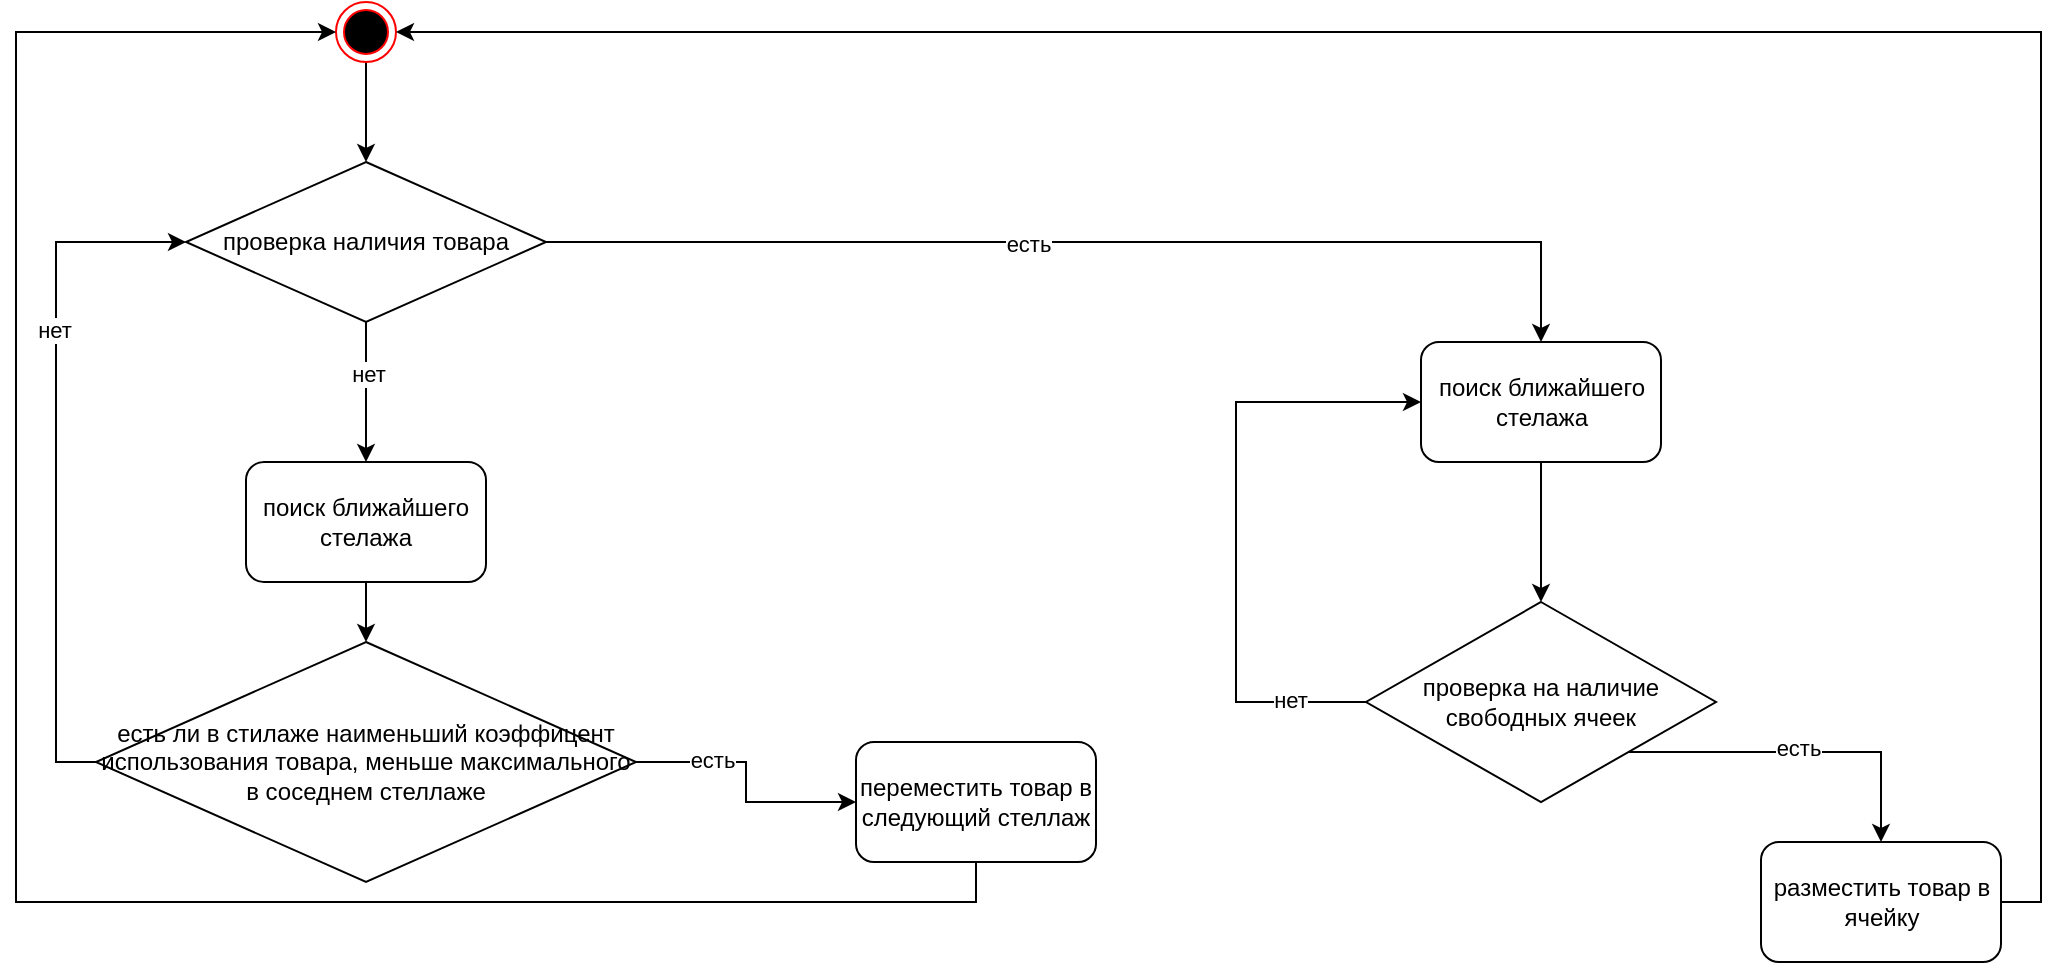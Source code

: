 <mxfile version="20.8.22" type="device"><diagram name="Page-1" id="74e2e168-ea6b-b213-b513-2b3c1d86103e"><mxGraphModel dx="1371" dy="836" grid="1" gridSize="10" guides="1" tooltips="1" connect="1" arrows="1" fold="1" page="1" pageScale="1" pageWidth="1100" pageHeight="850" background="none" math="0" shadow="0"><root><mxCell id="0"/><mxCell id="1" parent="0"/><mxCell id="ZqHXs7KDFrWQ2YiXFDBo-31" style="edgeStyle=orthogonalEdgeStyle;rounded=0;orthogonalLoop=1;jettySize=auto;html=1;exitX=0.5;exitY=1;exitDx=0;exitDy=0;entryX=0.5;entryY=0;entryDx=0;entryDy=0;" edge="1" parent="1" source="ZqHXs7KDFrWQ2YiXFDBo-18" target="ZqHXs7KDFrWQ2YiXFDBo-22"><mxGeometry relative="1" as="geometry"/></mxCell><mxCell id="ZqHXs7KDFrWQ2YiXFDBo-18" value="" style="ellipse;html=1;shape=endState;fillColor=#000000;strokeColor=#ff0000;" vertex="1" parent="1"><mxGeometry x="180" y="150" width="30" height="30" as="geometry"/></mxCell><mxCell id="ZqHXs7KDFrWQ2YiXFDBo-25" style="edgeStyle=orthogonalEdgeStyle;rounded=0;orthogonalLoop=1;jettySize=auto;html=1;exitX=0.5;exitY=1;exitDx=0;exitDy=0;entryX=0.5;entryY=0;entryDx=0;entryDy=0;" edge="1" parent="1" source="ZqHXs7KDFrWQ2YiXFDBo-22"><mxGeometry relative="1" as="geometry"><mxPoint x="195" y="380" as="targetPoint"/></mxGeometry></mxCell><mxCell id="ZqHXs7KDFrWQ2YiXFDBo-34" value="нет" style="edgeLabel;html=1;align=center;verticalAlign=middle;resizable=0;points=[];" vertex="1" connectable="0" parent="ZqHXs7KDFrWQ2YiXFDBo-25"><mxGeometry x="-0.263" y="1" relative="1" as="geometry"><mxPoint as="offset"/></mxGeometry></mxCell><mxCell id="ZqHXs7KDFrWQ2YiXFDBo-32" style="edgeStyle=orthogonalEdgeStyle;rounded=0;orthogonalLoop=1;jettySize=auto;html=1;exitX=1;exitY=0.5;exitDx=0;exitDy=0;entryX=0.5;entryY=0;entryDx=0;entryDy=0;" edge="1" parent="1" source="ZqHXs7KDFrWQ2YiXFDBo-22" target="ZqHXs7KDFrWQ2YiXFDBo-26"><mxGeometry relative="1" as="geometry"/></mxCell><mxCell id="ZqHXs7KDFrWQ2YiXFDBo-33" value="есть" style="edgeLabel;html=1;align=center;verticalAlign=middle;resizable=0;points=[];" vertex="1" connectable="0" parent="ZqHXs7KDFrWQ2YiXFDBo-32"><mxGeometry x="-0.12" y="-1" relative="1" as="geometry"><mxPoint as="offset"/></mxGeometry></mxCell><mxCell id="ZqHXs7KDFrWQ2YiXFDBo-22" value="проверка наличия товара" style="rhombus;whiteSpace=wrap;html=1;" vertex="1" parent="1"><mxGeometry x="105" y="230" width="180" height="80" as="geometry"/></mxCell><mxCell id="ZqHXs7KDFrWQ2YiXFDBo-30" style="edgeStyle=orthogonalEdgeStyle;rounded=0;orthogonalLoop=1;jettySize=auto;html=1;exitX=0.5;exitY=1;exitDx=0;exitDy=0;entryX=0.5;entryY=0;entryDx=0;entryDy=0;" edge="1" parent="1" source="ZqHXs7KDFrWQ2YiXFDBo-26" target="ZqHXs7KDFrWQ2YiXFDBo-29"><mxGeometry relative="1" as="geometry"/></mxCell><mxCell id="ZqHXs7KDFrWQ2YiXFDBo-26" value="поиск ближайшего стелажа" style="rounded=1;whiteSpace=wrap;html=1;" vertex="1" parent="1"><mxGeometry x="722.5" y="320" width="120" height="60" as="geometry"/></mxCell><mxCell id="ZqHXs7KDFrWQ2YiXFDBo-36" style="edgeStyle=orthogonalEdgeStyle;rounded=0;orthogonalLoop=1;jettySize=auto;html=1;exitX=0;exitY=0.5;exitDx=0;exitDy=0;entryX=0;entryY=0.5;entryDx=0;entryDy=0;" edge="1" parent="1" source="ZqHXs7KDFrWQ2YiXFDBo-29" target="ZqHXs7KDFrWQ2YiXFDBo-26"><mxGeometry relative="1" as="geometry"><Array as="points"><mxPoint x="630" y="500"/><mxPoint x="630" y="350"/></Array></mxGeometry></mxCell><mxCell id="ZqHXs7KDFrWQ2YiXFDBo-37" value="нет" style="edgeLabel;html=1;align=center;verticalAlign=middle;resizable=0;points=[];" vertex="1" connectable="0" parent="ZqHXs7KDFrWQ2YiXFDBo-36"><mxGeometry x="-0.752" y="-1" relative="1" as="geometry"><mxPoint as="offset"/></mxGeometry></mxCell><mxCell id="ZqHXs7KDFrWQ2YiXFDBo-38" style="edgeStyle=orthogonalEdgeStyle;rounded=0;orthogonalLoop=1;jettySize=auto;html=1;exitX=1;exitY=1;exitDx=0;exitDy=0;entryX=0.5;entryY=0;entryDx=0;entryDy=0;" edge="1" parent="1" source="ZqHXs7KDFrWQ2YiXFDBo-29" target="ZqHXs7KDFrWQ2YiXFDBo-35"><mxGeometry relative="1" as="geometry"/></mxCell><mxCell id="ZqHXs7KDFrWQ2YiXFDBo-39" value="есть" style="edgeLabel;html=1;align=center;verticalAlign=middle;resizable=0;points=[];" vertex="1" connectable="0" parent="ZqHXs7KDFrWQ2YiXFDBo-38"><mxGeometry x="-0.016" y="2" relative="1" as="geometry"><mxPoint as="offset"/></mxGeometry></mxCell><mxCell id="ZqHXs7KDFrWQ2YiXFDBo-29" value="проверка на наличие свободных ячеек" style="rhombus;whiteSpace=wrap;html=1;" vertex="1" parent="1"><mxGeometry x="695" y="450" width="175" height="100" as="geometry"/></mxCell><mxCell id="ZqHXs7KDFrWQ2YiXFDBo-41" style="edgeStyle=orthogonalEdgeStyle;rounded=0;orthogonalLoop=1;jettySize=auto;html=1;exitX=1;exitY=0.5;exitDx=0;exitDy=0;entryX=1;entryY=0.5;entryDx=0;entryDy=0;" edge="1" parent="1" source="ZqHXs7KDFrWQ2YiXFDBo-35" target="ZqHXs7KDFrWQ2YiXFDBo-18"><mxGeometry relative="1" as="geometry"/></mxCell><mxCell id="ZqHXs7KDFrWQ2YiXFDBo-35" value="разместить товар в ячейку" style="rounded=1;whiteSpace=wrap;html=1;" vertex="1" parent="1"><mxGeometry x="892.5" y="570" width="120" height="60" as="geometry"/></mxCell><mxCell id="ZqHXs7KDFrWQ2YiXFDBo-45" style="edgeStyle=orthogonalEdgeStyle;rounded=0;orthogonalLoop=1;jettySize=auto;html=1;exitX=0.5;exitY=1;exitDx=0;exitDy=0;entryX=0.5;entryY=0;entryDx=0;entryDy=0;" edge="1" parent="1" source="ZqHXs7KDFrWQ2YiXFDBo-42" target="ZqHXs7KDFrWQ2YiXFDBo-44"><mxGeometry relative="1" as="geometry"/></mxCell><mxCell id="ZqHXs7KDFrWQ2YiXFDBo-42" value="поиск ближайшего стелажа" style="rounded=1;whiteSpace=wrap;html=1;" vertex="1" parent="1"><mxGeometry x="135" y="380" width="120" height="60" as="geometry"/></mxCell><mxCell id="ZqHXs7KDFrWQ2YiXFDBo-48" style="edgeStyle=orthogonalEdgeStyle;rounded=0;orthogonalLoop=1;jettySize=auto;html=1;exitX=1;exitY=0.5;exitDx=0;exitDy=0;entryX=0;entryY=0.5;entryDx=0;entryDy=0;" edge="1" parent="1" source="ZqHXs7KDFrWQ2YiXFDBo-44" target="ZqHXs7KDFrWQ2YiXFDBo-46"><mxGeometry relative="1" as="geometry"/></mxCell><mxCell id="ZqHXs7KDFrWQ2YiXFDBo-51" value="есть" style="edgeLabel;html=1;align=center;verticalAlign=middle;resizable=0;points=[];" vertex="1" connectable="0" parent="ZqHXs7KDFrWQ2YiXFDBo-48"><mxGeometry x="-0.415" y="1" relative="1" as="geometry"><mxPoint as="offset"/></mxGeometry></mxCell><mxCell id="ZqHXs7KDFrWQ2YiXFDBo-49" style="edgeStyle=orthogonalEdgeStyle;rounded=0;orthogonalLoop=1;jettySize=auto;html=1;exitX=0;exitY=0.5;exitDx=0;exitDy=0;entryX=0;entryY=0.5;entryDx=0;entryDy=0;" edge="1" parent="1" source="ZqHXs7KDFrWQ2YiXFDBo-44" target="ZqHXs7KDFrWQ2YiXFDBo-22"><mxGeometry relative="1" as="geometry"/></mxCell><mxCell id="ZqHXs7KDFrWQ2YiXFDBo-50" value="нет" style="edgeLabel;html=1;align=center;verticalAlign=middle;resizable=0;points=[];" vertex="1" connectable="0" parent="ZqHXs7KDFrWQ2YiXFDBo-49"><mxGeometry x="0.37" y="1" relative="1" as="geometry"><mxPoint as="offset"/></mxGeometry></mxCell><mxCell id="ZqHXs7KDFrWQ2YiXFDBo-44" value="есть ли в стилаже наименьший коэффицент использования товара, меньше максимального в соседнем стеллаже" style="rhombus;whiteSpace=wrap;html=1;" vertex="1" parent="1"><mxGeometry x="60" y="470" width="270" height="120" as="geometry"/></mxCell><mxCell id="ZqHXs7KDFrWQ2YiXFDBo-53" style="edgeStyle=orthogonalEdgeStyle;rounded=0;orthogonalLoop=1;jettySize=auto;html=1;exitX=0.5;exitY=1;exitDx=0;exitDy=0;entryX=0;entryY=0.5;entryDx=0;entryDy=0;" edge="1" parent="1" source="ZqHXs7KDFrWQ2YiXFDBo-46" target="ZqHXs7KDFrWQ2YiXFDBo-18"><mxGeometry relative="1" as="geometry"><mxPoint x="10" y="160" as="targetPoint"/><Array as="points"><mxPoint x="500" y="600"/><mxPoint x="20" y="600"/><mxPoint x="20" y="165"/></Array></mxGeometry></mxCell><mxCell id="ZqHXs7KDFrWQ2YiXFDBo-46" value="переместить товар в следующий стеллаж" style="rounded=1;whiteSpace=wrap;html=1;" vertex="1" parent="1"><mxGeometry x="440" y="520" width="120" height="60" as="geometry"/></mxCell></root></mxGraphModel></diagram></mxfile>
